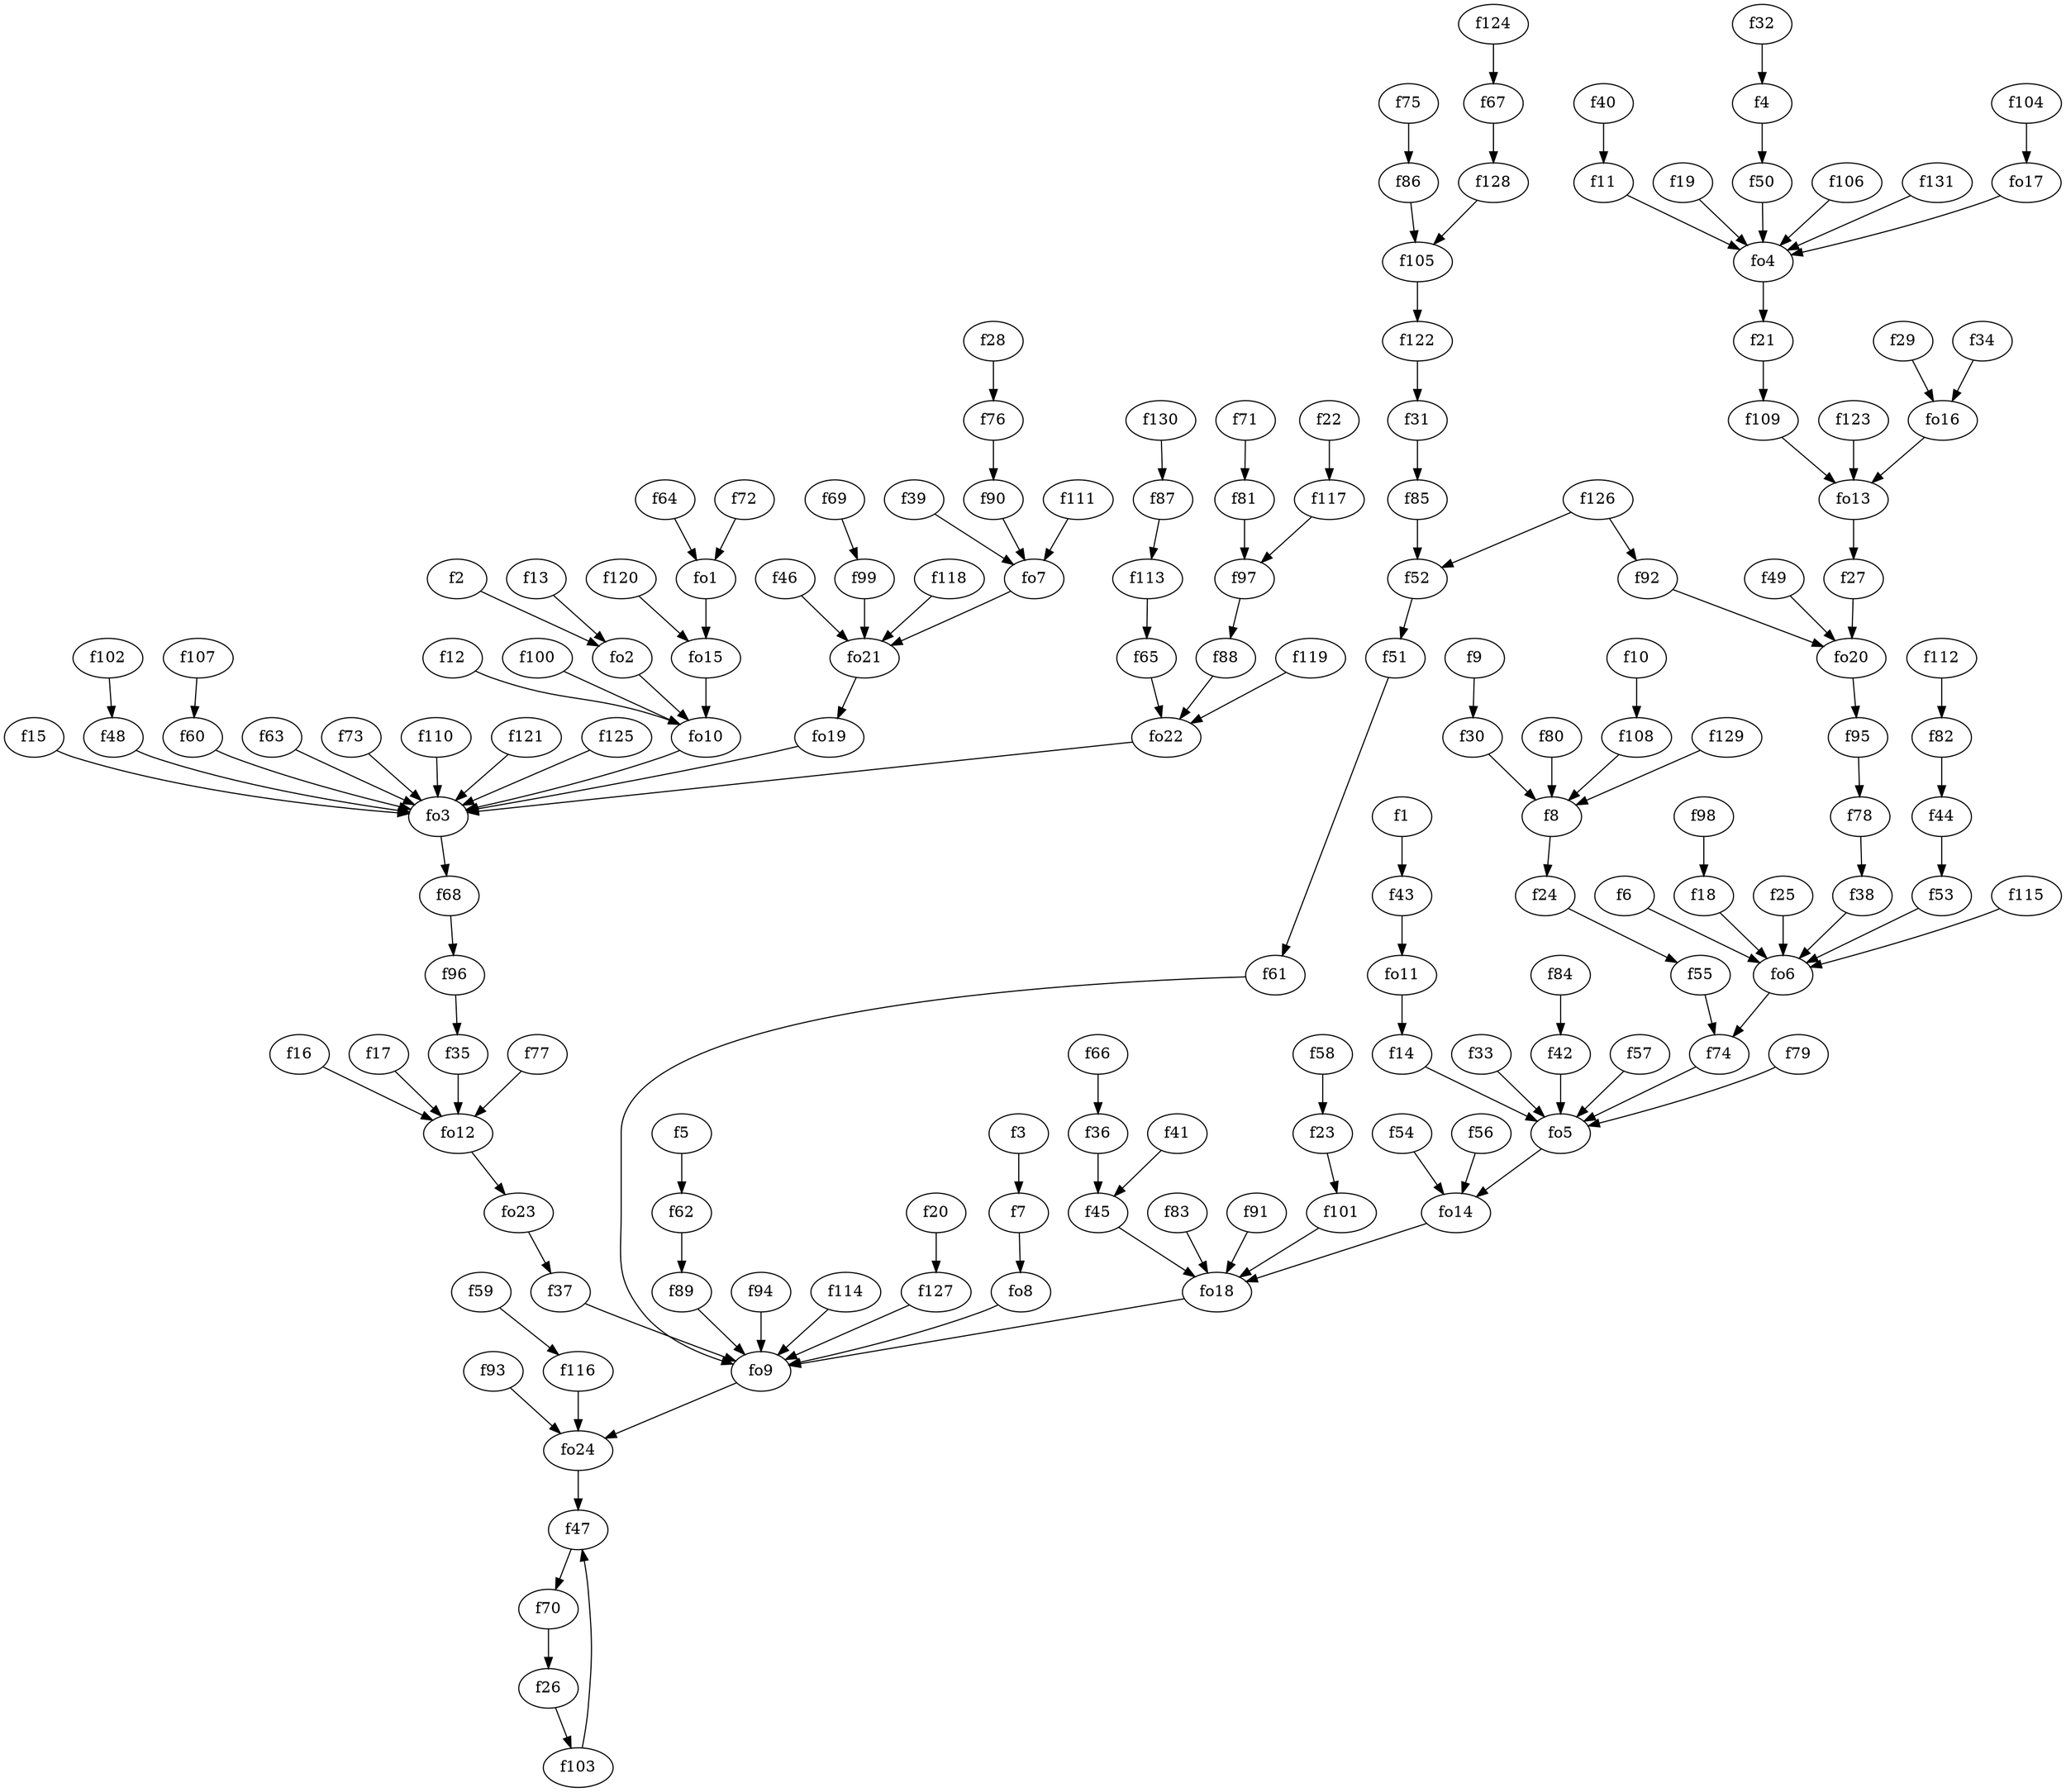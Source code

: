 strict digraph  {
f1;
f2;
f3;
f4;
f5;
f6;
f7;
f8;
f9;
f10;
f11;
f12;
f13;
f14;
f15;
f16;
f17;
f18;
f19;
f20;
f21;
f22;
f23;
f24;
f25;
f26;
f27;
f28;
f29;
f30;
f31;
f32;
f33;
f34;
f35;
f36;
f37;
f38;
f39;
f40;
f41;
f42;
f43;
f44;
f45;
f46;
f47;
f48;
f49;
f50;
f51;
f52;
f53;
f54;
f55;
f56;
f57;
f58;
f59;
f60;
f61;
f62;
f63;
f64;
f65;
f66;
f67;
f68;
f69;
f70;
f71;
f72;
f73;
f74;
f75;
f76;
f77;
f78;
f79;
f80;
f81;
f82;
f83;
f84;
f85;
f86;
f87;
f88;
f89;
f90;
f91;
f92;
f93;
f94;
f95;
f96;
f97;
f98;
f99;
f100;
f101;
f102;
f103;
f104;
f105;
f106;
f107;
f108;
f109;
f110;
f111;
f112;
f113;
f114;
f115;
f116;
f117;
f118;
f119;
f120;
f121;
f122;
f123;
f124;
f125;
f126;
f127;
f128;
f129;
f130;
f131;
fo1;
fo2;
fo3;
fo4;
fo5;
fo6;
fo7;
fo8;
fo9;
fo10;
fo11;
fo12;
fo13;
fo14;
fo15;
fo16;
fo17;
fo18;
fo19;
fo20;
fo21;
fo22;
fo23;
fo24;
f1 -> f43  [weight=2];
f2 -> fo2  [weight=2];
f3 -> f7  [weight=2];
f4 -> f50  [weight=2];
f5 -> f62  [weight=2];
f6 -> fo6  [weight=2];
f7 -> fo8  [weight=2];
f8 -> f24  [weight=2];
f9 -> f30  [weight=2];
f10 -> f108  [weight=2];
f11 -> fo4  [weight=2];
f12 -> fo10  [weight=2];
f13 -> fo2  [weight=2];
f14 -> fo5  [weight=2];
f15 -> fo3  [weight=2];
f16 -> fo12  [weight=2];
f17 -> fo12  [weight=2];
f18 -> fo6  [weight=2];
f19 -> fo4  [weight=2];
f20 -> f127  [weight=2];
f21 -> f109  [weight=2];
f22 -> f117  [weight=2];
f23 -> f101  [weight=2];
f24 -> f55  [weight=2];
f25 -> fo6  [weight=2];
f26 -> f103  [weight=2];
f27 -> fo20  [weight=2];
f28 -> f76  [weight=2];
f29 -> fo16  [weight=2];
f30 -> f8  [weight=2];
f31 -> f85  [weight=2];
f32 -> f4  [weight=2];
f33 -> fo5  [weight=2];
f34 -> fo16  [weight=2];
f35 -> fo12  [weight=2];
f36 -> f45  [weight=2];
f37 -> fo9  [weight=2];
f38 -> fo6  [weight=2];
f39 -> fo7  [weight=2];
f40 -> f11  [weight=2];
f41 -> f45  [weight=2];
f42 -> fo5  [weight=2];
f43 -> fo11  [weight=2];
f44 -> f53  [weight=2];
f45 -> fo18  [weight=2];
f46 -> fo21  [weight=2];
f47 -> f70  [weight=2];
f48 -> fo3  [weight=2];
f49 -> fo20  [weight=2];
f50 -> fo4  [weight=2];
f51 -> f61  [weight=2];
f52 -> f51  [weight=2];
f53 -> fo6  [weight=2];
f54 -> fo14  [weight=2];
f55 -> f74  [weight=2];
f56 -> fo14  [weight=2];
f57 -> fo5  [weight=2];
f58 -> f23  [weight=2];
f59 -> f116  [weight=2];
f60 -> fo3  [weight=2];
f61 -> fo9  [weight=2];
f62 -> f89  [weight=2];
f63 -> fo3  [weight=2];
f64 -> fo1  [weight=2];
f65 -> fo22  [weight=2];
f66 -> f36  [weight=2];
f67 -> f128  [weight=2];
f68 -> f96  [weight=2];
f69 -> f99  [weight=2];
f70 -> f26  [weight=2];
f71 -> f81  [weight=2];
f72 -> fo1  [weight=2];
f73 -> fo3  [weight=2];
f74 -> fo5  [weight=2];
f75 -> f86  [weight=2];
f76 -> f90  [weight=2];
f77 -> fo12  [weight=2];
f78 -> f38  [weight=2];
f79 -> fo5  [weight=2];
f80 -> f8  [weight=2];
f81 -> f97  [weight=2];
f82 -> f44  [weight=2];
f83 -> fo18  [weight=2];
f84 -> f42  [weight=2];
f85 -> f52  [weight=2];
f86 -> f105  [weight=2];
f87 -> f113  [weight=2];
f88 -> fo22  [weight=2];
f89 -> fo9  [weight=2];
f90 -> fo7  [weight=2];
f91 -> fo18  [weight=2];
f92 -> fo20  [weight=2];
f93 -> fo24  [weight=2];
f94 -> fo9  [weight=2];
f95 -> f78  [weight=2];
f96 -> f35  [weight=2];
f97 -> f88  [weight=2];
f98 -> f18  [weight=2];
f99 -> fo21  [weight=2];
f100 -> fo10  [weight=2];
f101 -> fo18  [weight=2];
f102 -> f48  [weight=2];
f103 -> f47  [weight=2];
f104 -> fo17  [weight=2];
f105 -> f122  [weight=2];
f106 -> fo4  [weight=2];
f107 -> f60  [weight=2];
f108 -> f8  [weight=2];
f109 -> fo13  [weight=2];
f110 -> fo3  [weight=2];
f111 -> fo7  [weight=2];
f112 -> f82  [weight=2];
f113 -> f65  [weight=2];
f114 -> fo9  [weight=2];
f115 -> fo6  [weight=2];
f116 -> fo24  [weight=2];
f117 -> f97  [weight=2];
f118 -> fo21  [weight=2];
f119 -> fo22  [weight=2];
f120 -> fo15  [weight=2];
f121 -> fo3  [weight=2];
f122 -> f31  [weight=2];
f123 -> fo13  [weight=2];
f124 -> f67  [weight=2];
f125 -> fo3  [weight=2];
f126 -> f92  [weight=2];
f126 -> f52  [weight=2];
f127 -> fo9  [weight=2];
f128 -> f105  [weight=2];
f129 -> f8  [weight=2];
f130 -> f87  [weight=2];
f131 -> fo4  [weight=2];
fo1 -> fo15  [weight=2];
fo2 -> fo10  [weight=2];
fo3 -> f68  [weight=2];
fo4 -> f21  [weight=2];
fo5 -> fo14  [weight=2];
fo6 -> f74  [weight=2];
fo7 -> fo21  [weight=2];
fo8 -> fo9  [weight=2];
fo9 -> fo24  [weight=2];
fo10 -> fo3  [weight=2];
fo11 -> f14  [weight=2];
fo12 -> fo23  [weight=2];
fo13 -> f27  [weight=2];
fo14 -> fo18  [weight=2];
fo15 -> fo10  [weight=2];
fo16 -> fo13  [weight=2];
fo17 -> fo4  [weight=2];
fo18 -> fo9  [weight=2];
fo19 -> fo3  [weight=2];
fo20 -> f95  [weight=2];
fo21 -> fo19  [weight=2];
fo22 -> fo3  [weight=2];
fo23 -> f37  [weight=2];
fo24 -> f47  [weight=2];
}
